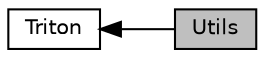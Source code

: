 digraph "Utils"
{
  edge [fontname="Helvetica",fontsize="10",labelfontname="Helvetica",labelfontsize="10"];
  node [fontname="Helvetica",fontsize="10",shape=record];
  rankdir=LR;
  Node0 [label="Utils",height=0.2,width=0.4,color="black", fillcolor="grey75", style="filled", fontcolor="black"];
  Node1 [label="Triton",height=0.2,width=0.4,color="black", fillcolor="white", style="filled",URL="$group__triton.html"];
  Node1->Node0 [shape=plaintext, dir="back", style="solid"];
}
